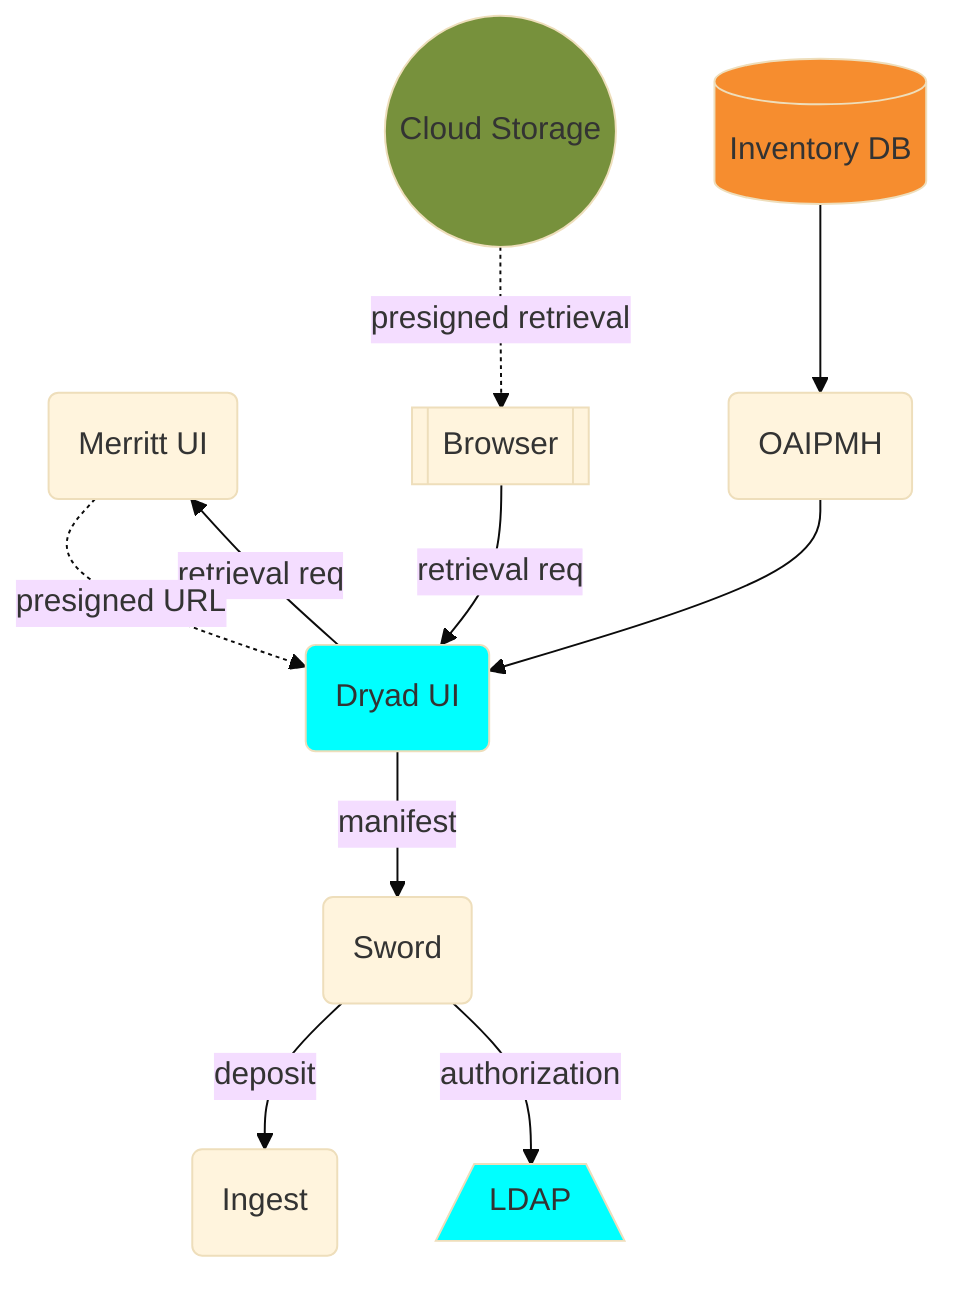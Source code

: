 %%{init: {'theme': 'base'}}%%
graph TD
  UI(Merritt UI)
  DRYAD(Dryad UI)
  RDS[(Inventory DB)]
  CLOUD(("Cloud Storage"))
  LDAP[/LDAP\]
  SWORD(Sword)
  BROWSER[[Browser]]
  ING(Ingest)

  BROWSER --> |retrieval req| DRYAD
  DRYAD --> |retrieval req| UI
  UI -.-> |presigned URL| DRYAD
  DRYAD --> |manifest| SWORD
  SWORD --> |deposit| ING
  SWORD --> |authorization| LDAP
  RDS --> OAI
  OAI(OAIPMH)
  OAI --> DRYAD
  CLOUD -.-> |presigned retrieval| BROWSER

  style CLOUD fill:#77913C
  style RDS fill:#F68D2F
  style LDAP fill:cyan
  style DRYAD fill:cyan